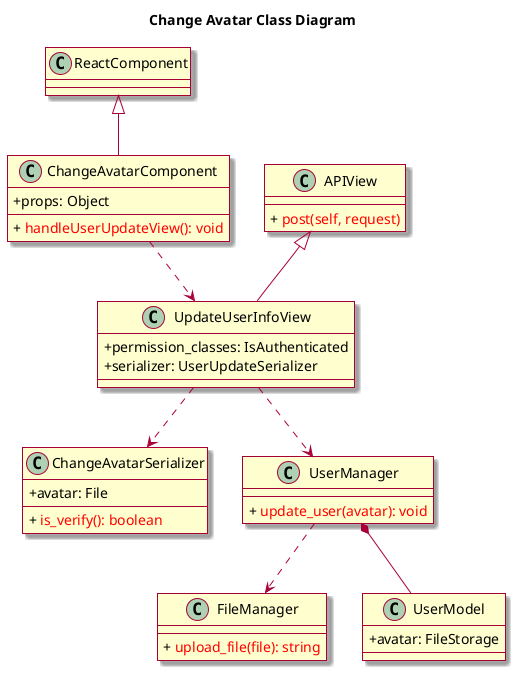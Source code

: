 @startuml
skin rose 
skinparam ClassAttributeIconSize 0

title Change Avatar Class Diagram 

class ReactComponent

class ChangeAvatarComponent {
    + props: Object 
    + {method} <color:red> handleUserUpdateView(): void 
}

class UpdateUserInfoView {
    + permission_classes: IsAuthenticated
    + serializer: UserUpdateSerializer
}

class APIView {
    + {method} <color:red> post(self, request)
}

class ChangeAvatarSerializer {
    + avatar: File 
    + {method} <color:red> is_verify(): boolean
}

class UserManager {
    + {method} <color:red> update_user(avatar): void
}

class FileManager {
    + {method} <color:red> upload_file(file): string
}

class UserModel {
    + avatar: FileStorage
}

ReactComponent <|-- ChangeAvatarComponent
APIView <|-- UpdateUserInfoView
ChangeAvatarComponent ..> UpdateUserInfoView
UpdateUserInfoView ..> ChangeAvatarSerializer
UpdateUserInfoView ..> UserManager
UserManager ..> FileManager
UserManager *-- UserModel

@enduml